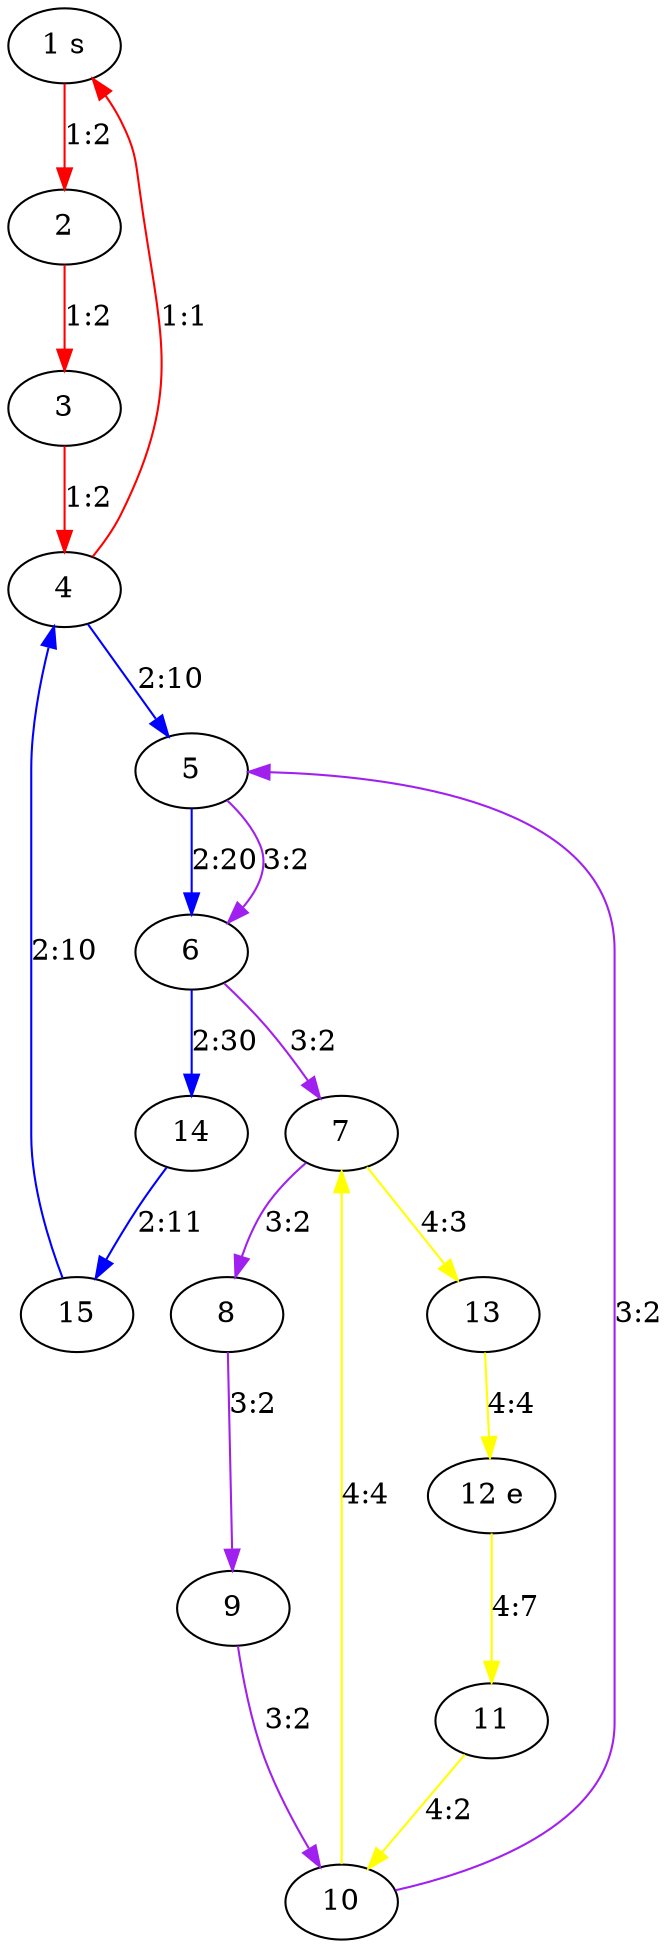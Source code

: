 digraph "instance-10" {
	1 [label="1 s"]
	12 [label="12 e"]
	2 [label=2]
	1 -> 2 [label="1:2" color=red weight=2]
	3 [label=3]
	2 -> 3 [label="1:2" color=red weight=2]
	4 [label=4]
	3 -> 4 [label="1:2" color=red weight=2]
	4 -> 1 [label="1:1" color=red weight=1]
	15 [label=15]
	15 -> 4 [label="2:10" color=blue weight=10]
	5 [label=5]
	4 -> 5 [label="2:10" color=blue weight=10]
	6 [label=6]
	5 -> 6 [label="2:20" color=blue weight=20]
	14 [label=14]
	6 -> 14 [label="2:30" color=blue weight=30]
	14 -> 15 [label="2:11" color=blue weight=11]
	9 [label=9]
	10 [label=10]
	9 -> 10 [label="3:2" color=purple weight=2]
	10 -> 5 [label="3:2" color=purple weight=2]
	5 -> 6 [label="3:2" color=purple weight=2]
	7 [label=7]
	6 -> 7 [label="3:2" color=purple weight=2]
	8 [label=8]
	7 -> 8 [label="3:2" color=purple weight=2]
	8 -> 9 [label="3:2" color=purple weight=2]
	11 [label=11]
	11 -> 10 [label="4:2" color=yellow weight=2]
	10 -> 7 [label="4:4" color=yellow weight=4]
	13 [label=13]
	7 -> 13 [label="4:3" color=yellow weight=3]
	13 -> 12 [label="4:4" color=yellow weight=4]
	12 -> 11 [label="4:7" color=yellow weight=7]
}
